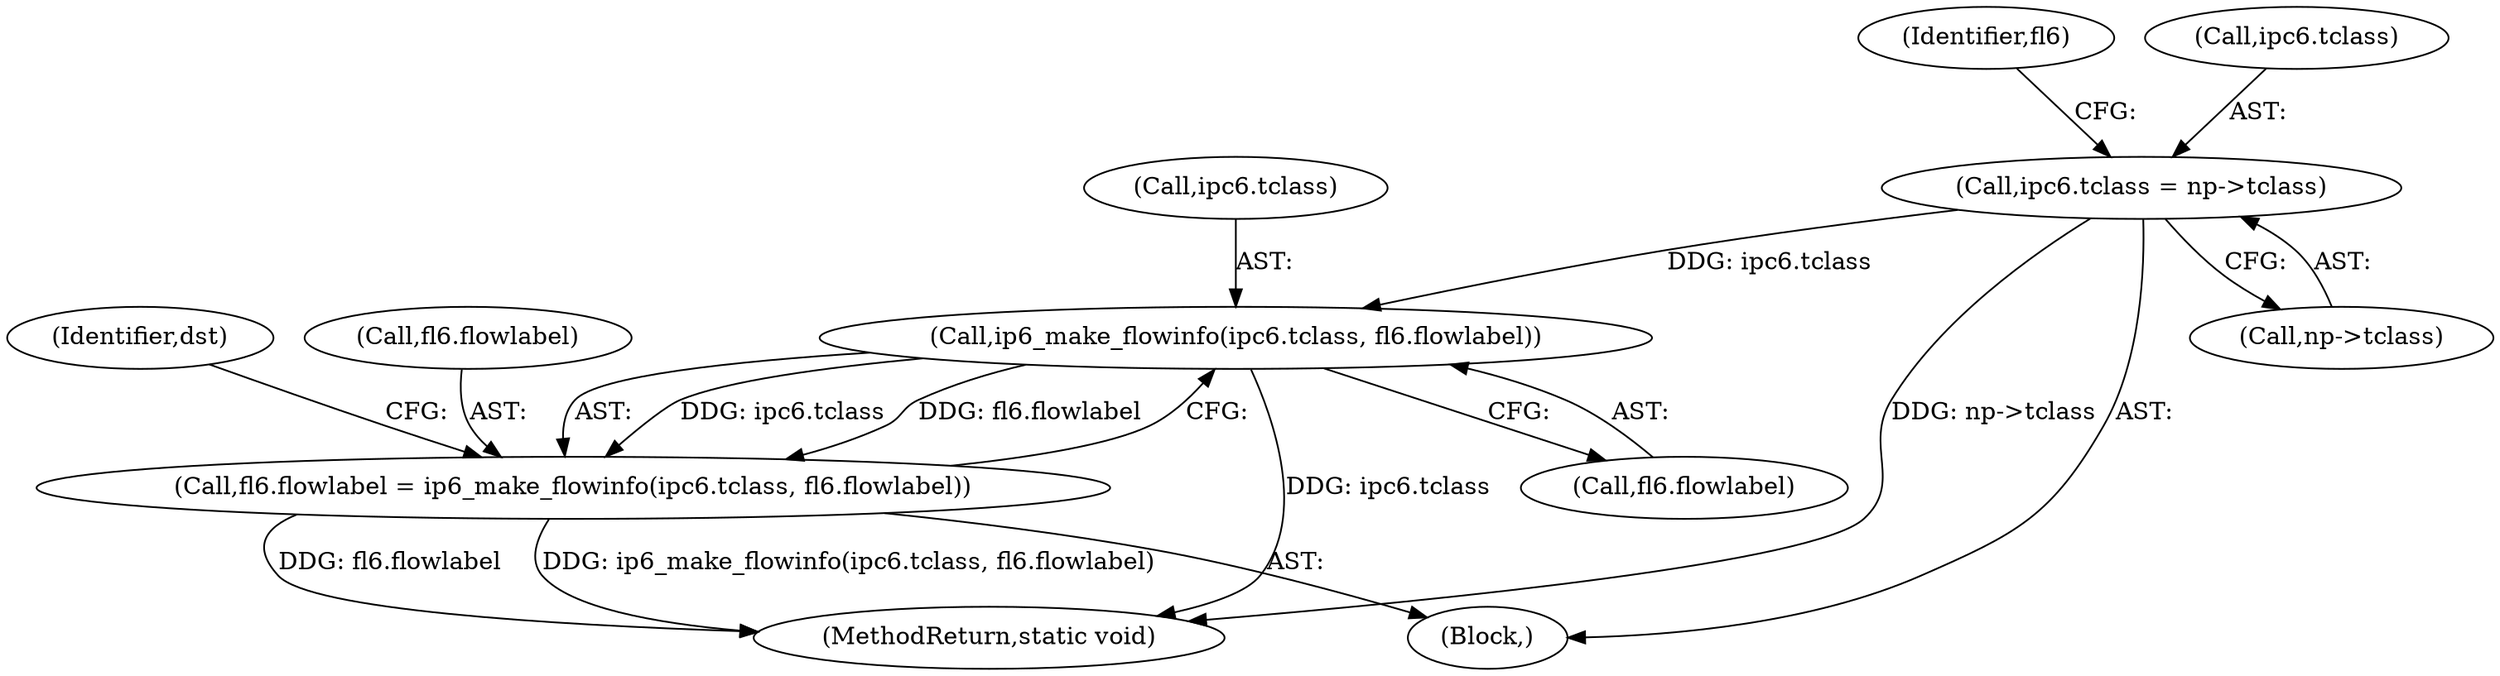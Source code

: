 digraph "0_linux_79dc7e3f1cd323be4c81aa1a94faa1b3ed987fb2@pointer" {
"1000452" [label="(Call,ipc6.tclass = np->tclass)"];
"1000463" [label="(Call,ip6_make_flowinfo(ipc6.tclass, fl6.flowlabel))"];
"1000459" [label="(Call,fl6.flowlabel = ip6_make_flowinfo(ipc6.tclass, fl6.flowlabel))"];
"1000604" [label="(MethodReturn,static void)"];
"1000464" [label="(Call,ipc6.tclass)"];
"1000459" [label="(Call,fl6.flowlabel = ip6_make_flowinfo(ipc6.tclass, fl6.flowlabel))"];
"1000471" [label="(Identifier,dst)"];
"1000111" [label="(Block,)"];
"1000452" [label="(Call,ipc6.tclass = np->tclass)"];
"1000456" [label="(Call,np->tclass)"];
"1000467" [label="(Call,fl6.flowlabel)"];
"1000463" [label="(Call,ip6_make_flowinfo(ipc6.tclass, fl6.flowlabel))"];
"1000461" [label="(Identifier,fl6)"];
"1000460" [label="(Call,fl6.flowlabel)"];
"1000453" [label="(Call,ipc6.tclass)"];
"1000452" -> "1000111"  [label="AST: "];
"1000452" -> "1000456"  [label="CFG: "];
"1000453" -> "1000452"  [label="AST: "];
"1000456" -> "1000452"  [label="AST: "];
"1000461" -> "1000452"  [label="CFG: "];
"1000452" -> "1000604"  [label="DDG: np->tclass"];
"1000452" -> "1000463"  [label="DDG: ipc6.tclass"];
"1000463" -> "1000459"  [label="AST: "];
"1000463" -> "1000467"  [label="CFG: "];
"1000464" -> "1000463"  [label="AST: "];
"1000467" -> "1000463"  [label="AST: "];
"1000459" -> "1000463"  [label="CFG: "];
"1000463" -> "1000604"  [label="DDG: ipc6.tclass"];
"1000463" -> "1000459"  [label="DDG: ipc6.tclass"];
"1000463" -> "1000459"  [label="DDG: fl6.flowlabel"];
"1000459" -> "1000111"  [label="AST: "];
"1000460" -> "1000459"  [label="AST: "];
"1000471" -> "1000459"  [label="CFG: "];
"1000459" -> "1000604"  [label="DDG: fl6.flowlabel"];
"1000459" -> "1000604"  [label="DDG: ip6_make_flowinfo(ipc6.tclass, fl6.flowlabel)"];
}
